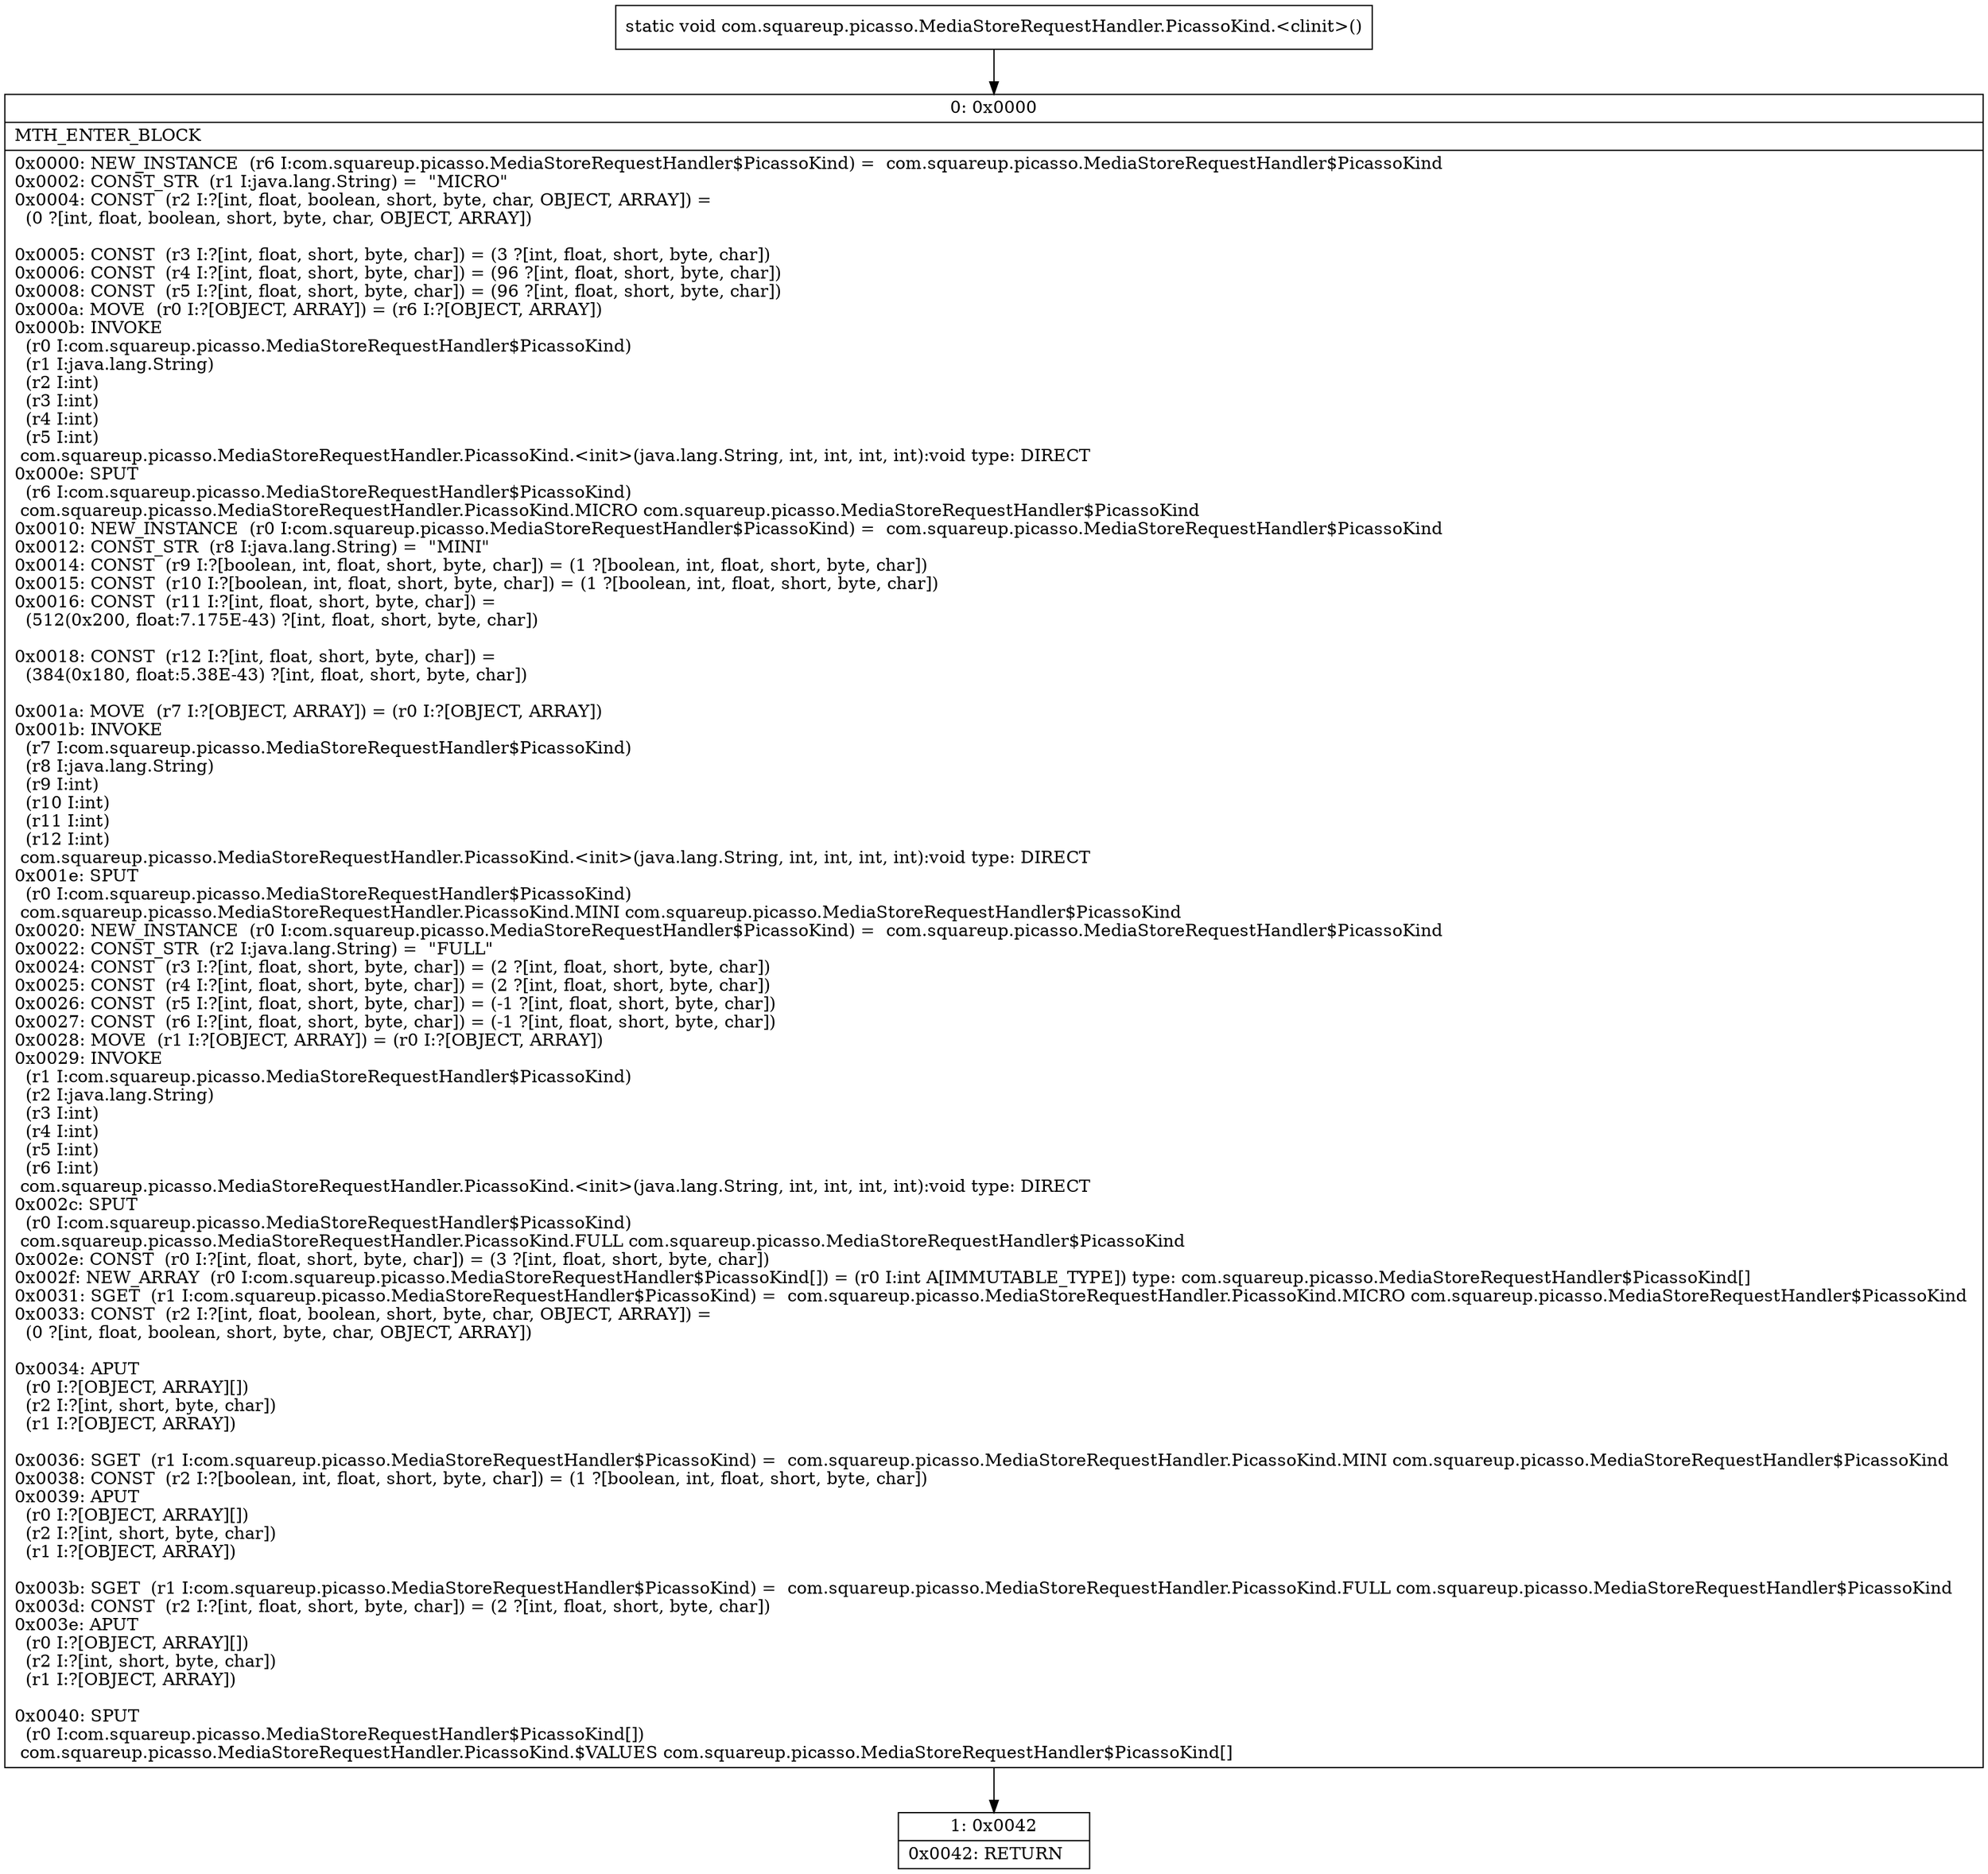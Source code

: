 digraph "CFG forcom.squareup.picasso.MediaStoreRequestHandler.PicassoKind.\<clinit\>()V" {
Node_0 [shape=record,label="{0\:\ 0x0000|MTH_ENTER_BLOCK\l|0x0000: NEW_INSTANCE  (r6 I:com.squareup.picasso.MediaStoreRequestHandler$PicassoKind) =  com.squareup.picasso.MediaStoreRequestHandler$PicassoKind \l0x0002: CONST_STR  (r1 I:java.lang.String) =  \"MICRO\" \l0x0004: CONST  (r2 I:?[int, float, boolean, short, byte, char, OBJECT, ARRAY]) = \l  (0 ?[int, float, boolean, short, byte, char, OBJECT, ARRAY])\l \l0x0005: CONST  (r3 I:?[int, float, short, byte, char]) = (3 ?[int, float, short, byte, char]) \l0x0006: CONST  (r4 I:?[int, float, short, byte, char]) = (96 ?[int, float, short, byte, char]) \l0x0008: CONST  (r5 I:?[int, float, short, byte, char]) = (96 ?[int, float, short, byte, char]) \l0x000a: MOVE  (r0 I:?[OBJECT, ARRAY]) = (r6 I:?[OBJECT, ARRAY]) \l0x000b: INVOKE  \l  (r0 I:com.squareup.picasso.MediaStoreRequestHandler$PicassoKind)\l  (r1 I:java.lang.String)\l  (r2 I:int)\l  (r3 I:int)\l  (r4 I:int)\l  (r5 I:int)\l com.squareup.picasso.MediaStoreRequestHandler.PicassoKind.\<init\>(java.lang.String, int, int, int, int):void type: DIRECT \l0x000e: SPUT  \l  (r6 I:com.squareup.picasso.MediaStoreRequestHandler$PicassoKind)\l com.squareup.picasso.MediaStoreRequestHandler.PicassoKind.MICRO com.squareup.picasso.MediaStoreRequestHandler$PicassoKind \l0x0010: NEW_INSTANCE  (r0 I:com.squareup.picasso.MediaStoreRequestHandler$PicassoKind) =  com.squareup.picasso.MediaStoreRequestHandler$PicassoKind \l0x0012: CONST_STR  (r8 I:java.lang.String) =  \"MINI\" \l0x0014: CONST  (r9 I:?[boolean, int, float, short, byte, char]) = (1 ?[boolean, int, float, short, byte, char]) \l0x0015: CONST  (r10 I:?[boolean, int, float, short, byte, char]) = (1 ?[boolean, int, float, short, byte, char]) \l0x0016: CONST  (r11 I:?[int, float, short, byte, char]) = \l  (512(0x200, float:7.175E\-43) ?[int, float, short, byte, char])\l \l0x0018: CONST  (r12 I:?[int, float, short, byte, char]) = \l  (384(0x180, float:5.38E\-43) ?[int, float, short, byte, char])\l \l0x001a: MOVE  (r7 I:?[OBJECT, ARRAY]) = (r0 I:?[OBJECT, ARRAY]) \l0x001b: INVOKE  \l  (r7 I:com.squareup.picasso.MediaStoreRequestHandler$PicassoKind)\l  (r8 I:java.lang.String)\l  (r9 I:int)\l  (r10 I:int)\l  (r11 I:int)\l  (r12 I:int)\l com.squareup.picasso.MediaStoreRequestHandler.PicassoKind.\<init\>(java.lang.String, int, int, int, int):void type: DIRECT \l0x001e: SPUT  \l  (r0 I:com.squareup.picasso.MediaStoreRequestHandler$PicassoKind)\l com.squareup.picasso.MediaStoreRequestHandler.PicassoKind.MINI com.squareup.picasso.MediaStoreRequestHandler$PicassoKind \l0x0020: NEW_INSTANCE  (r0 I:com.squareup.picasso.MediaStoreRequestHandler$PicassoKind) =  com.squareup.picasso.MediaStoreRequestHandler$PicassoKind \l0x0022: CONST_STR  (r2 I:java.lang.String) =  \"FULL\" \l0x0024: CONST  (r3 I:?[int, float, short, byte, char]) = (2 ?[int, float, short, byte, char]) \l0x0025: CONST  (r4 I:?[int, float, short, byte, char]) = (2 ?[int, float, short, byte, char]) \l0x0026: CONST  (r5 I:?[int, float, short, byte, char]) = (\-1 ?[int, float, short, byte, char]) \l0x0027: CONST  (r6 I:?[int, float, short, byte, char]) = (\-1 ?[int, float, short, byte, char]) \l0x0028: MOVE  (r1 I:?[OBJECT, ARRAY]) = (r0 I:?[OBJECT, ARRAY]) \l0x0029: INVOKE  \l  (r1 I:com.squareup.picasso.MediaStoreRequestHandler$PicassoKind)\l  (r2 I:java.lang.String)\l  (r3 I:int)\l  (r4 I:int)\l  (r5 I:int)\l  (r6 I:int)\l com.squareup.picasso.MediaStoreRequestHandler.PicassoKind.\<init\>(java.lang.String, int, int, int, int):void type: DIRECT \l0x002c: SPUT  \l  (r0 I:com.squareup.picasso.MediaStoreRequestHandler$PicassoKind)\l com.squareup.picasso.MediaStoreRequestHandler.PicassoKind.FULL com.squareup.picasso.MediaStoreRequestHandler$PicassoKind \l0x002e: CONST  (r0 I:?[int, float, short, byte, char]) = (3 ?[int, float, short, byte, char]) \l0x002f: NEW_ARRAY  (r0 I:com.squareup.picasso.MediaStoreRequestHandler$PicassoKind[]) = (r0 I:int A[IMMUTABLE_TYPE]) type: com.squareup.picasso.MediaStoreRequestHandler$PicassoKind[] \l0x0031: SGET  (r1 I:com.squareup.picasso.MediaStoreRequestHandler$PicassoKind) =  com.squareup.picasso.MediaStoreRequestHandler.PicassoKind.MICRO com.squareup.picasso.MediaStoreRequestHandler$PicassoKind \l0x0033: CONST  (r2 I:?[int, float, boolean, short, byte, char, OBJECT, ARRAY]) = \l  (0 ?[int, float, boolean, short, byte, char, OBJECT, ARRAY])\l \l0x0034: APUT  \l  (r0 I:?[OBJECT, ARRAY][])\l  (r2 I:?[int, short, byte, char])\l  (r1 I:?[OBJECT, ARRAY])\l \l0x0036: SGET  (r1 I:com.squareup.picasso.MediaStoreRequestHandler$PicassoKind) =  com.squareup.picasso.MediaStoreRequestHandler.PicassoKind.MINI com.squareup.picasso.MediaStoreRequestHandler$PicassoKind \l0x0038: CONST  (r2 I:?[boolean, int, float, short, byte, char]) = (1 ?[boolean, int, float, short, byte, char]) \l0x0039: APUT  \l  (r0 I:?[OBJECT, ARRAY][])\l  (r2 I:?[int, short, byte, char])\l  (r1 I:?[OBJECT, ARRAY])\l \l0x003b: SGET  (r1 I:com.squareup.picasso.MediaStoreRequestHandler$PicassoKind) =  com.squareup.picasso.MediaStoreRequestHandler.PicassoKind.FULL com.squareup.picasso.MediaStoreRequestHandler$PicassoKind \l0x003d: CONST  (r2 I:?[int, float, short, byte, char]) = (2 ?[int, float, short, byte, char]) \l0x003e: APUT  \l  (r0 I:?[OBJECT, ARRAY][])\l  (r2 I:?[int, short, byte, char])\l  (r1 I:?[OBJECT, ARRAY])\l \l0x0040: SPUT  \l  (r0 I:com.squareup.picasso.MediaStoreRequestHandler$PicassoKind[])\l com.squareup.picasso.MediaStoreRequestHandler.PicassoKind.$VALUES com.squareup.picasso.MediaStoreRequestHandler$PicassoKind[] \l}"];
Node_1 [shape=record,label="{1\:\ 0x0042|0x0042: RETURN   \l}"];
MethodNode[shape=record,label="{static void com.squareup.picasso.MediaStoreRequestHandler.PicassoKind.\<clinit\>() }"];
MethodNode -> Node_0;
Node_0 -> Node_1;
}

